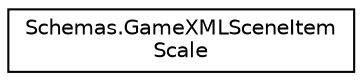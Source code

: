 digraph "Graphical Class Hierarchy"
{
  edge [fontname="Helvetica",fontsize="10",labelfontname="Helvetica",labelfontsize="10"];
  node [fontname="Helvetica",fontsize="10",shape=record];
  rankdir="LR";
  Node1 [label="Schemas.GameXMLSceneItem\lScale",height=0.2,width=0.4,color="black", fillcolor="white", style="filled",URL="$class_schemas_1_1_game_x_m_l_scene_item_scale.html"];
}
